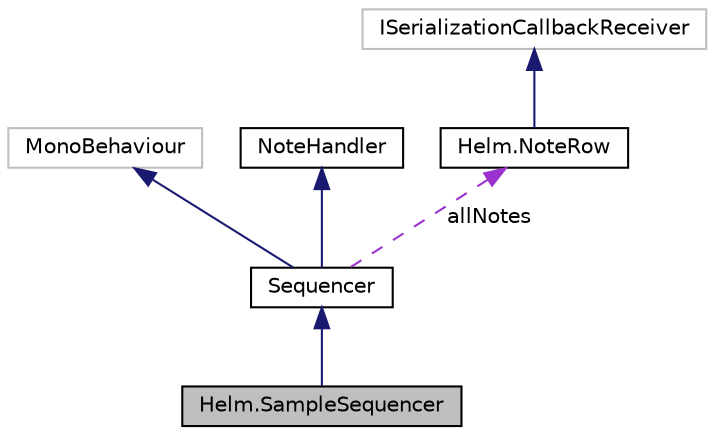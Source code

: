 digraph "Helm.SampleSequencer"
{
  edge [fontname="Helvetica",fontsize="10",labelfontname="Helvetica",labelfontsize="10"];
  node [fontname="Helvetica",fontsize="10",shape=record];
  Node4 [label="Helm.SampleSequencer",height=0.2,width=0.4,color="black", fillcolor="grey75", style="filled", fontcolor="black"];
  Node5 -> Node4 [dir="back",color="midnightblue",fontsize="10",style="solid",fontname="Helvetica"];
  Node5 [label="Sequencer",height=0.2,width=0.4,color="black", fillcolor="white", style="filled",URL="$class_helm_1_1_sequencer.html",tooltip="A series of notes and velocities on a timeline that can be used to trigger synth or sampler notes..."];
  Node6 -> Node5 [dir="back",color="midnightblue",fontsize="10",style="solid",fontname="Helvetica"];
  Node6 [label="MonoBehaviour",height=0.2,width=0.4,color="grey75", fillcolor="white", style="filled"];
  Node7 -> Node5 [dir="back",color="midnightblue",fontsize="10",style="solid",fontname="Helvetica"];
  Node7 [label="NoteHandler",height=0.2,width=0.4,color="black", fillcolor="white", style="filled",URL="$interface_helm_1_1_note_handler.html",tooltip="An interface for classes that can receive note on and off events. "];
  Node8 -> Node5 [dir="back",color="darkorchid3",fontsize="10",style="dashed",label=" allNotes" ,fontname="Helvetica"];
  Node8 [label="Helm.NoteRow",height=0.2,width=0.4,color="black", fillcolor="white", style="filled",URL="$class_helm_1_1_note_row.html",tooltip="A single note row in the sequencer. "];
  Node9 -> Node8 [dir="back",color="midnightblue",fontsize="10",style="solid",fontname="Helvetica"];
  Node9 [label="ISerializationCallbackReceiver",height=0.2,width=0.4,color="grey75", fillcolor="white", style="filled"];
}

